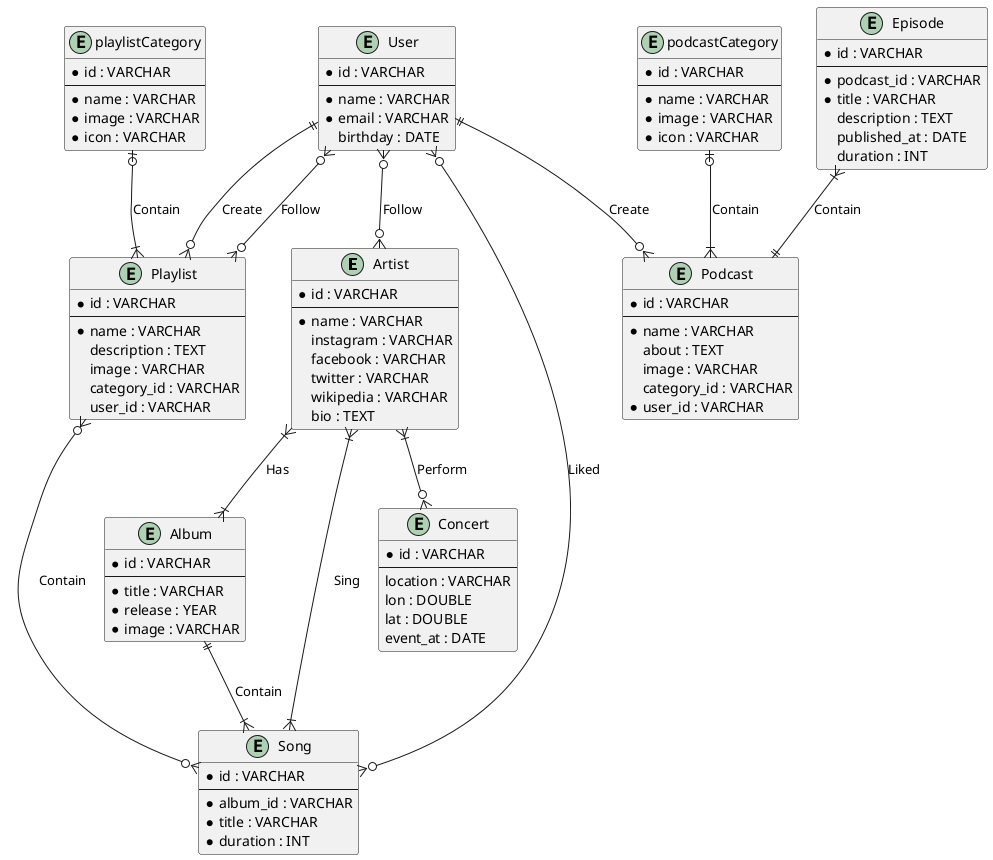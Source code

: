 @startuml revo_project
entity Artist {
    * id : VARCHAR
    --
    * name : VARCHAR
    instagram : VARCHAR
    facebook : VARCHAR
    twitter : VARCHAR
    wikipedia : VARCHAR
    bio : TEXT
}

entity Album {
    * id : VARCHAR
    --
    * title : VARCHAR
    * release : YEAR
    * image : VARCHAR
}

entity Song {
    * id : VARCHAR
    --
    * album_id : VARCHAR
    * title : VARCHAR
    * duration : INT
}

entity playlistCategory {
    * id : VARCHAR
    --
    * name : VARCHAR
    * image : VARCHAR
    * icon : VARCHAR
}

entity Playlist {
    * id : VARCHAR
    --
    * name : VARCHAR
    description : TEXT
    image : VARCHAR
    category_id : VARCHAR
    user_id : VARCHAR
}

entity podcastCategory {
    * id : VARCHAR
    --
    * name : VARCHAR
    * image : VARCHAR
    * icon : VARCHAR
}

entity Podcast {
    * id : VARCHAR
    --
    * name : VARCHAR
    about : TEXT
    image : VARCHAR
    category_id : VARCHAR
    * user_id : VARCHAR
}

entity Episode {
    * id : VARCHAR
    --
    * podcast_id : VARCHAR
    * title : VARCHAR
    description : TEXT
    published_at : DATE
    duration : INT
}

entity User {
    * id : VARCHAR
    --
    * name : VARCHAR
    * email : VARCHAR
    birthday : DATE
}

entity Concert {
    * id : VARCHAR
    --
    location : VARCHAR
    lon : DOUBLE
    lat : DOUBLE
    event_at : DATE
}

Artist}|--|{Album : Has
Album||--|{Song : Contain
Artist}|--|{Song : Sing
playlistCategory|o--|{Playlist : Contain
User||--o{Playlist : Create
Playlist}o--o{Song : Contain
podcastCategory|o--|{Podcast : Contain
User||--o{Podcast : Create
Episode}|--||Podcast : Contain
Artist}|--o{Concert : Perform
User}o--o{Artist : Follow
User}o--o{Song  : Liked
User}o--o{Playlist : Follow
@enduml
